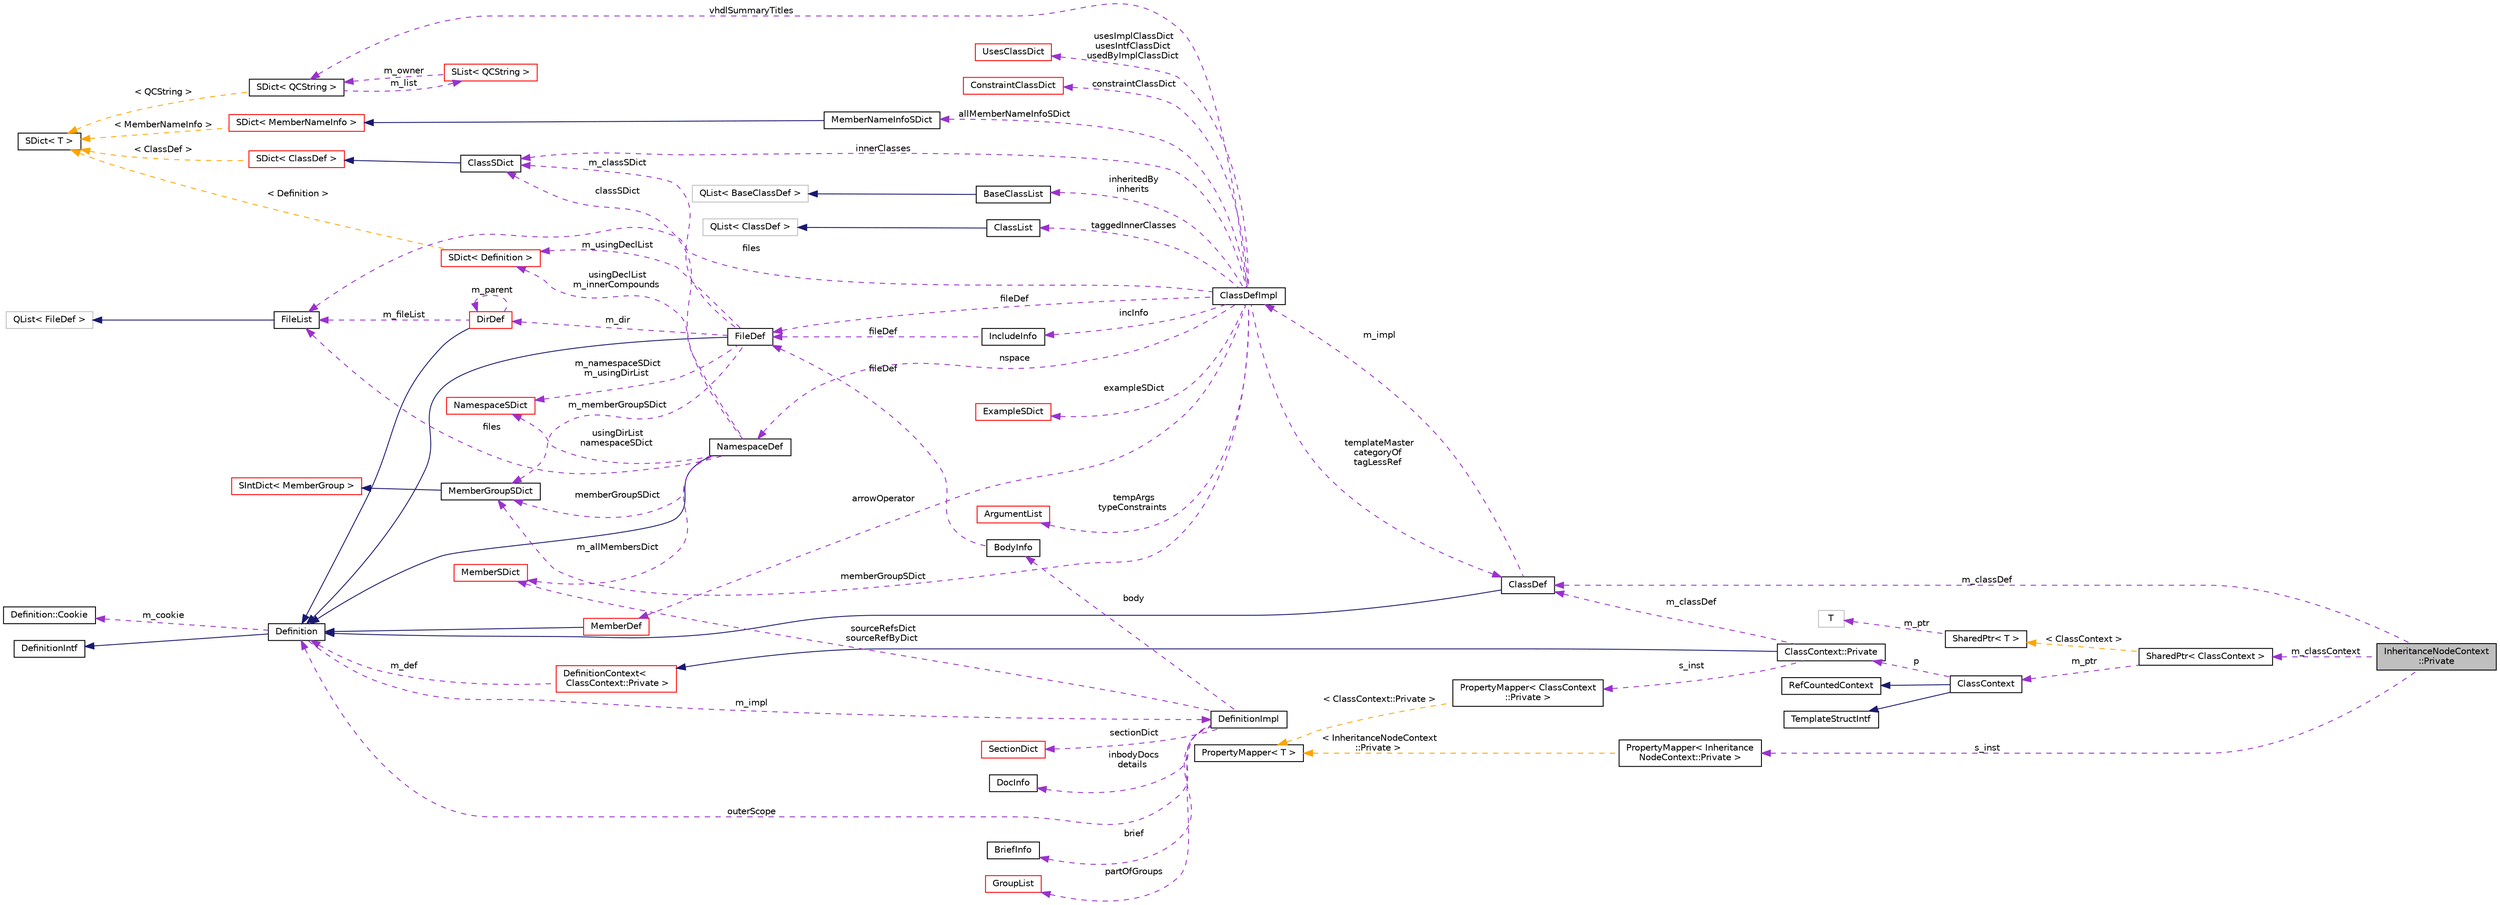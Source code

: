 digraph "InheritanceNodeContext::Private"
{
 // INTERACTIVE_SVG=YES
  edge [fontname="Helvetica",fontsize="10",labelfontname="Helvetica",labelfontsize="10"];
  node [fontname="Helvetica",fontsize="10",shape=record];
  rankdir="LR";
  Node1 [label="InheritanceNodeContext\l::Private",height=0.2,width=0.4,color="black", fillcolor="grey75", style="filled", fontcolor="black"];
  Node2 -> Node1 [dir="back",color="darkorchid3",fontsize="10",style="dashed",label=" m_classContext" ,fontname="Helvetica"];
  Node2 [label="SharedPtr\< ClassContext \>",height=0.2,width=0.4,color="black", fillcolor="white", style="filled",URL="$df/d12/class_shared_ptr.html"];
  Node3 -> Node2 [dir="back",color="darkorchid3",fontsize="10",style="dashed",label=" m_ptr" ,fontname="Helvetica"];
  Node3 [label="ClassContext",height=0.2,width=0.4,color="black", fillcolor="white", style="filled",URL="$dc/d38/class_class_context.html"];
  Node4 -> Node3 [dir="back",color="midnightblue",fontsize="10",style="solid",fontname="Helvetica"];
  Node4 [label="RefCountedContext",height=0.2,width=0.4,color="black", fillcolor="white", style="filled",URL="$d8/d96/class_ref_counted_context.html",tooltip="Helper class to support reference counting. "];
  Node5 -> Node3 [dir="back",color="midnightblue",fontsize="10",style="solid",fontname="Helvetica"];
  Node5 [label="TemplateStructIntf",height=0.2,width=0.4,color="black", fillcolor="white", style="filled",URL="$d9/de8/class_template_struct_intf.html",tooltip="Abstract interface for a context value of type struct. "];
  Node6 -> Node3 [dir="back",color="darkorchid3",fontsize="10",style="dashed",label=" p" ,fontname="Helvetica"];
  Node6 [label="ClassContext::Private",height=0.2,width=0.4,color="black", fillcolor="white", style="filled",URL="$d5/d54/class_class_context_1_1_private.html"];
  Node7 -> Node6 [dir="back",color="midnightblue",fontsize="10",style="solid",fontname="Helvetica"];
  Node7 [label="DefinitionContext\<\l ClassContext::Private \>",height=0.2,width=0.4,color="red", fillcolor="white", style="filled",URL="$d6/d49/class_definition_context.html"];
  Node8 -> Node7 [dir="back",color="darkorchid3",fontsize="10",style="dashed",label=" m_def" ,fontname="Helvetica"];
  Node8 [label="Definition",height=0.2,width=0.4,color="black", fillcolor="white", style="filled",URL="$d5/dcc/class_definition.html",tooltip="The common base class of all entity definitions found in the sources. "];
  Node9 -> Node8 [dir="back",color="midnightblue",fontsize="10",style="solid",fontname="Helvetica"];
  Node9 [label="DefinitionIntf",height=0.2,width=0.4,color="black", fillcolor="white", style="filled",URL="$d9/d4a/class_definition_intf.html",tooltip="Abstract interface for a Definition or DefinitionList. "];
  Node10 -> Node8 [dir="back",color="darkorchid3",fontsize="10",style="dashed",label=" m_cookie" ,fontname="Helvetica"];
  Node10 [label="Definition::Cookie",height=0.2,width=0.4,color="black", fillcolor="white", style="filled",URL="$d1/d2f/struct_definition_1_1_cookie.html"];
  Node11 -> Node8 [dir="back",color="darkorchid3",fontsize="10",style="dashed",label=" m_impl" ,fontname="Helvetica"];
  Node11 [label="DefinitionImpl",height=0.2,width=0.4,color="black", fillcolor="white", style="filled",URL="$d3/ddf/class_definition_impl.html",tooltip="Private data associated with a Symbol Definition object. "];
  Node12 -> Node11 [dir="back",color="darkorchid3",fontsize="10",style="dashed",label=" sectionDict" ,fontname="Helvetica"];
  Node12 [label="SectionDict",height=0.2,width=0.4,color="red", fillcolor="white", style="filled",URL="$de/d9a/class_section_dict.html",tooltip="Unsorted dictionary of SectionInfo objects. "];
  Node19 -> Node11 [dir="back",color="darkorchid3",fontsize="10",style="dashed",label=" body" ,fontname="Helvetica"];
  Node19 [label="BodyInfo",height=0.2,width=0.4,color="black", fillcolor="white", style="filled",URL="$db/dab/struct_body_info.html",tooltip="Data associated with description found in the body. "];
  Node20 -> Node19 [dir="back",color="darkorchid3",fontsize="10",style="dashed",label=" fileDef" ,fontname="Helvetica"];
  Node20 [label="FileDef",height=0.2,width=0.4,color="black", fillcolor="white", style="filled",URL="$de/db0/class_file_def.html",tooltip="A model of a file symbol. "];
  Node8 -> Node20 [dir="back",color="midnightblue",fontsize="10",style="solid",fontname="Helvetica"];
  Node21 -> Node20 [dir="back",color="darkorchid3",fontsize="10",style="dashed",label=" m_classSDict" ,fontname="Helvetica"];
  Node21 [label="ClassSDict",height=0.2,width=0.4,color="black", fillcolor="white", style="filled",URL="$d9/d3d/class_class_s_dict.html",tooltip="A sorted dictionary of ClassDef objects. "];
  Node22 -> Node21 [dir="back",color="midnightblue",fontsize="10",style="solid",fontname="Helvetica"];
  Node22 [label="SDict\< ClassDef \>",height=0.2,width=0.4,color="red", fillcolor="white", style="filled",URL="$d1/d50/class_s_dict.html"];
  Node18 -> Node22 [dir="back",color="orange",fontsize="10",style="dashed",label=" \< ClassDef \>" ,fontname="Helvetica"];
  Node18 [label="SDict\< T \>",height=0.2,width=0.4,color="black", fillcolor="white", style="filled",URL="$d1/d50/class_s_dict.html",tooltip="Ordered dictionary of elements of type T. "];
  Node25 -> Node20 [dir="back",color="darkorchid3",fontsize="10",style="dashed",label=" m_usingDeclList" ,fontname="Helvetica"];
  Node25 [label="SDict\< Definition \>",height=0.2,width=0.4,color="red", fillcolor="white", style="filled",URL="$d1/d50/class_s_dict.html"];
  Node18 -> Node25 [dir="back",color="orange",fontsize="10",style="dashed",label=" \< Definition \>" ,fontname="Helvetica"];
  Node28 -> Node20 [dir="back",color="darkorchid3",fontsize="10",style="dashed",label=" m_memberGroupSDict" ,fontname="Helvetica"];
  Node28 [label="MemberGroupSDict",height=0.2,width=0.4,color="black", fillcolor="white", style="filled",URL="$dc/d1e/class_member_group_s_dict.html",tooltip="A sorted dictionary of MemberGroup objects. "];
  Node29 -> Node28 [dir="back",color="midnightblue",fontsize="10",style="solid",fontname="Helvetica"];
  Node29 [label="SIntDict\< MemberGroup \>",height=0.2,width=0.4,color="red", fillcolor="white", style="filled",URL="$d0/d9f/class_s_int_dict.html"];
  Node34 -> Node20 [dir="back",color="darkorchid3",fontsize="10",style="dashed",label=" m_dir" ,fontname="Helvetica"];
  Node34 [label="DirDef",height=0.2,width=0.4,color="red", fillcolor="white", style="filled",URL="$d4/dd4/class_dir_def.html",tooltip="A model of a directory symbol. "];
  Node8 -> Node34 [dir="back",color="midnightblue",fontsize="10",style="solid",fontname="Helvetica"];
  Node37 -> Node34 [dir="back",color="darkorchid3",fontsize="10",style="dashed",label=" m_fileList" ,fontname="Helvetica"];
  Node37 [label="FileList",height=0.2,width=0.4,color="black", fillcolor="white", style="filled",URL="$d0/d18/class_file_list.html",tooltip="Class representing a list of FileDef objects. "];
  Node38 -> Node37 [dir="back",color="midnightblue",fontsize="10",style="solid",fontname="Helvetica"];
  Node38 [label="QList\< FileDef \>",height=0.2,width=0.4,color="grey75", fillcolor="white", style="filled"];
  Node34 -> Node34 [dir="back",color="darkorchid3",fontsize="10",style="dashed",label=" m_parent" ,fontname="Helvetica"];
  Node39 -> Node20 [dir="back",color="darkorchid3",fontsize="10",style="dashed",label=" m_namespaceSDict\nm_usingDirList" ,fontname="Helvetica"];
  Node39 [label="NamespaceSDict",height=0.2,width=0.4,color="red", fillcolor="white", style="filled",URL="$d4/d8d/class_namespace_s_dict.html",tooltip="A sorted dictionary of NamespaceDef objects. "];
  Node43 -> Node11 [dir="back",color="darkorchid3",fontsize="10",style="dashed",label=" sourceRefsDict\nsourceRefByDict" ,fontname="Helvetica"];
  Node43 [label="MemberSDict",height=0.2,width=0.4,color="red", fillcolor="white", style="filled",URL="$d6/dd6/class_member_s_dict.html",tooltip="A sorted dictionary of MemberDef objects. "];
  Node47 -> Node11 [dir="back",color="darkorchid3",fontsize="10",style="dashed",label=" partOfGroups" ,fontname="Helvetica"];
  Node47 [label="GroupList",height=0.2,width=0.4,color="red", fillcolor="white", style="filled",URL="$d3/d3b/class_group_list.html",tooltip="A list of GroupDef objects. "];
  Node49 -> Node11 [dir="back",color="darkorchid3",fontsize="10",style="dashed",label=" inbodyDocs\ndetails" ,fontname="Helvetica"];
  Node49 [label="DocInfo",height=0.2,width=0.4,color="black", fillcolor="white", style="filled",URL="$d7/dd5/struct_doc_info.html",tooltip="Data associated with a detailed description. "];
  Node50 -> Node11 [dir="back",color="darkorchid3",fontsize="10",style="dashed",label=" brief" ,fontname="Helvetica"];
  Node50 [label="BriefInfo",height=0.2,width=0.4,color="black", fillcolor="white", style="filled",URL="$d0/da7/struct_brief_info.html",tooltip="Data associated with a brief description. "];
  Node8 -> Node11 [dir="back",color="darkorchid3",fontsize="10",style="dashed",label=" outerScope" ,fontname="Helvetica"];
  Node52 -> Node6 [dir="back",color="darkorchid3",fontsize="10",style="dashed",label=" s_inst" ,fontname="Helvetica"];
  Node52 [label="PropertyMapper\< ClassContext\l::Private \>",height=0.2,width=0.4,color="black", fillcolor="white", style="filled",URL="$d1/d80/class_property_mapper.html"];
  Node53 -> Node52 [dir="back",color="orange",fontsize="10",style="dashed",label=" \< ClassContext::Private \>" ,fontname="Helvetica"];
  Node53 [label="PropertyMapper\< T \>",height=0.2,width=0.4,color="black", fillcolor="white", style="filled",URL="$d1/d80/class_property_mapper.html",tooltip="Helper class to map a property name to a handler member function. "];
  Node54 -> Node6 [dir="back",color="darkorchid3",fontsize="10",style="dashed",label=" m_classDef" ,fontname="Helvetica"];
  Node54 [label="ClassDef",height=0.2,width=0.4,color="black", fillcolor="white", style="filled",URL="$d1/dcf/class_class_def.html",tooltip="A class representing of a compound symbol. "];
  Node8 -> Node54 [dir="back",color="midnightblue",fontsize="10",style="solid",fontname="Helvetica"];
  Node55 -> Node54 [dir="back",color="darkorchid3",fontsize="10",style="dashed",label=" m_impl" ,fontname="Helvetica"];
  Node55 [label="ClassDefImpl",height=0.2,width=0.4,color="black", fillcolor="white", style="filled",URL="$d1/d25/class_class_def_impl.html",tooltip="Private data associated with a ClassDef object. "];
  Node56 -> Node55 [dir="back",color="darkorchid3",fontsize="10",style="dashed",label=" nspace" ,fontname="Helvetica"];
  Node56 [label="NamespaceDef",height=0.2,width=0.4,color="black", fillcolor="white", style="filled",URL="$d0/d07/class_namespace_def.html",tooltip="A model of a namespace symbol. "];
  Node8 -> Node56 [dir="back",color="midnightblue",fontsize="10",style="solid",fontname="Helvetica"];
  Node21 -> Node56 [dir="back",color="darkorchid3",fontsize="10",style="dashed",label=" classSDict" ,fontname="Helvetica"];
  Node43 -> Node56 [dir="back",color="darkorchid3",fontsize="10",style="dashed",label=" m_allMembersDict" ,fontname="Helvetica"];
  Node25 -> Node56 [dir="back",color="darkorchid3",fontsize="10",style="dashed",label=" usingDeclList\nm_innerCompounds" ,fontname="Helvetica"];
  Node37 -> Node56 [dir="back",color="darkorchid3",fontsize="10",style="dashed",label=" files" ,fontname="Helvetica"];
  Node28 -> Node56 [dir="back",color="darkorchid3",fontsize="10",style="dashed",label=" memberGroupSDict" ,fontname="Helvetica"];
  Node39 -> Node56 [dir="back",color="darkorchid3",fontsize="10",style="dashed",label=" usingDirList\nnamespaceSDict" ,fontname="Helvetica"];
  Node57 -> Node55 [dir="back",color="darkorchid3",fontsize="10",style="dashed",label=" vhdlSummaryTitles" ,fontname="Helvetica"];
  Node57 [label="SDict\< QCString \>",height=0.2,width=0.4,color="black", fillcolor="white", style="filled",URL="$d1/d50/class_s_dict.html"];
  Node58 -> Node57 [dir="back",color="darkorchid3",fontsize="10",style="dashed",label=" m_list" ,fontname="Helvetica"];
  Node58 [label="SList\< QCString \>",height=0.2,width=0.4,color="red", fillcolor="white", style="filled",URL="$df/dce/class_s_list.html"];
  Node57 -> Node58 [dir="back",color="darkorchid3",fontsize="10",style="dashed",label=" m_owner" ,fontname="Helvetica"];
  Node18 -> Node57 [dir="back",color="orange",fontsize="10",style="dashed",label=" \< QCString \>" ,fontname="Helvetica"];
  Node21 -> Node55 [dir="back",color="darkorchid3",fontsize="10",style="dashed",label=" innerClasses" ,fontname="Helvetica"];
  Node60 -> Node55 [dir="back",color="darkorchid3",fontsize="10",style="dashed",label=" inheritedBy\ninherits" ,fontname="Helvetica"];
  Node60 [label="BaseClassList",height=0.2,width=0.4,color="black", fillcolor="white", style="filled",URL="$d7/d46/class_base_class_list.html",tooltip="List of base classes. "];
  Node61 -> Node60 [dir="back",color="midnightblue",fontsize="10",style="solid",fontname="Helvetica"];
  Node61 [label="QList\< BaseClassDef \>",height=0.2,width=0.4,color="grey75", fillcolor="white", style="filled"];
  Node62 -> Node55 [dir="back",color="darkorchid3",fontsize="10",style="dashed",label=" taggedInnerClasses" ,fontname="Helvetica"];
  Node62 [label="ClassList",height=0.2,width=0.4,color="black", fillcolor="white", style="filled",URL="$d7/da3/class_class_list.html",tooltip="A list of ClassDef objects. "];
  Node24 -> Node62 [dir="back",color="midnightblue",fontsize="10",style="solid",fontname="Helvetica"];
  Node24 [label="QList\< ClassDef \>",height=0.2,width=0.4,color="grey75", fillcolor="white", style="filled"];
  Node63 -> Node55 [dir="back",color="darkorchid3",fontsize="10",style="dashed",label=" allMemberNameInfoSDict" ,fontname="Helvetica"];
  Node63 [label="MemberNameInfoSDict",height=0.2,width=0.4,color="black", fillcolor="white", style="filled",URL="$d6/d70/class_member_name_info_s_dict.html",tooltip="Sorted dictionary of MemberNameInfo objects. "];
  Node64 -> Node63 [dir="back",color="midnightblue",fontsize="10",style="solid",fontname="Helvetica"];
  Node64 [label="SDict\< MemberNameInfo \>",height=0.2,width=0.4,color="red", fillcolor="white", style="filled",URL="$d1/d50/class_s_dict.html"];
  Node18 -> Node64 [dir="back",color="orange",fontsize="10",style="dashed",label=" \< MemberNameInfo \>" ,fontname="Helvetica"];
  Node37 -> Node55 [dir="back",color="darkorchid3",fontsize="10",style="dashed",label=" files" ,fontname="Helvetica"];
  Node20 -> Node55 [dir="back",color="darkorchid3",fontsize="10",style="dashed",label=" fileDef" ,fontname="Helvetica"];
  Node67 -> Node55 [dir="back",color="darkorchid3",fontsize="10",style="dashed",label=" incInfo" ,fontname="Helvetica"];
  Node67 [label="IncludeInfo",height=0.2,width=0.4,color="black", fillcolor="white", style="filled",URL="$d5/dc1/struct_include_info.html",tooltip="Class representing the data associated with a #include statement. "];
  Node20 -> Node67 [dir="back",color="darkorchid3",fontsize="10",style="dashed",label=" fileDef" ,fontname="Helvetica"];
  Node28 -> Node55 [dir="back",color="darkorchid3",fontsize="10",style="dashed",label=" memberGroupSDict" ,fontname="Helvetica"];
  Node68 -> Node55 [dir="back",color="darkorchid3",fontsize="10",style="dashed",label=" exampleSDict" ,fontname="Helvetica"];
  Node68 [label="ExampleSDict",height=0.2,width=0.4,color="red", fillcolor="white", style="filled",URL="$d0/d31/class_example_s_dict.html",tooltip="A sorted dictionary of Example objects. "];
  Node72 -> Node55 [dir="back",color="darkorchid3",fontsize="10",style="dashed",label=" tempArgs\ntypeConstraints" ,fontname="Helvetica"];
  Node72 [label="ArgumentList",height=0.2,width=0.4,color="red", fillcolor="white", style="filled",URL="$d7/df8/class_argument_list.html",tooltip="This class represents an function or template argument list. "];
  Node74 -> Node55 [dir="back",color="darkorchid3",fontsize="10",style="dashed",label=" arrowOperator" ,fontname="Helvetica"];
  Node74 [label="MemberDef",height=0.2,width=0.4,color="red", fillcolor="white", style="filled",URL="$da/d09/class_member_def.html",tooltip="A model of a class/file/namespace member symbol. "];
  Node8 -> Node74 [dir="back",color="midnightblue",fontsize="10",style="solid",fontname="Helvetica"];
  Node87 -> Node55 [dir="back",color="darkorchid3",fontsize="10",style="dashed",label=" usesImplClassDict\nusesIntfClassDict\nusedByImplClassDict" ,fontname="Helvetica"];
  Node87 [label="UsesClassDict",height=0.2,width=0.4,color="red", fillcolor="white", style="filled",URL="$d2/d84/class_uses_class_dict.html",tooltip="Dictionary of usage relations. "];
  Node54 -> Node55 [dir="back",color="darkorchid3",fontsize="10",style="dashed",label=" templateMaster\ncategoryOf\ntagLessRef" ,fontname="Helvetica"];
  Node89 -> Node55 [dir="back",color="darkorchid3",fontsize="10",style="dashed",label=" constraintClassDict" ,fontname="Helvetica"];
  Node89 [label="ConstraintClassDict",height=0.2,width=0.4,color="red", fillcolor="white", style="filled",URL="$df/d6f/class_constraint_class_dict.html",tooltip="Dictionary of constraint relations. "];
  Node91 -> Node2 [dir="back",color="orange",fontsize="10",style="dashed",label=" \< ClassContext \>" ,fontname="Helvetica"];
  Node91 [label="SharedPtr\< T \>",height=0.2,width=0.4,color="black", fillcolor="white", style="filled",URL="$df/d12/class_shared_ptr.html",tooltip="Reference counting smart pointer. "];
  Node92 -> Node91 [dir="back",color="darkorchid3",fontsize="10",style="dashed",label=" m_ptr" ,fontname="Helvetica"];
  Node92 [label="T",height=0.2,width=0.4,color="grey75", fillcolor="white", style="filled"];
  Node93 -> Node1 [dir="back",color="darkorchid3",fontsize="10",style="dashed",label=" s_inst" ,fontname="Helvetica"];
  Node93 [label="PropertyMapper\< Inheritance\lNodeContext::Private \>",height=0.2,width=0.4,color="black", fillcolor="white", style="filled",URL="$d1/d80/class_property_mapper.html"];
  Node53 -> Node93 [dir="back",color="orange",fontsize="10",style="dashed",label=" \< InheritanceNodeContext\l::Private \>" ,fontname="Helvetica"];
  Node54 -> Node1 [dir="back",color="darkorchid3",fontsize="10",style="dashed",label=" m_classDef" ,fontname="Helvetica"];
}
